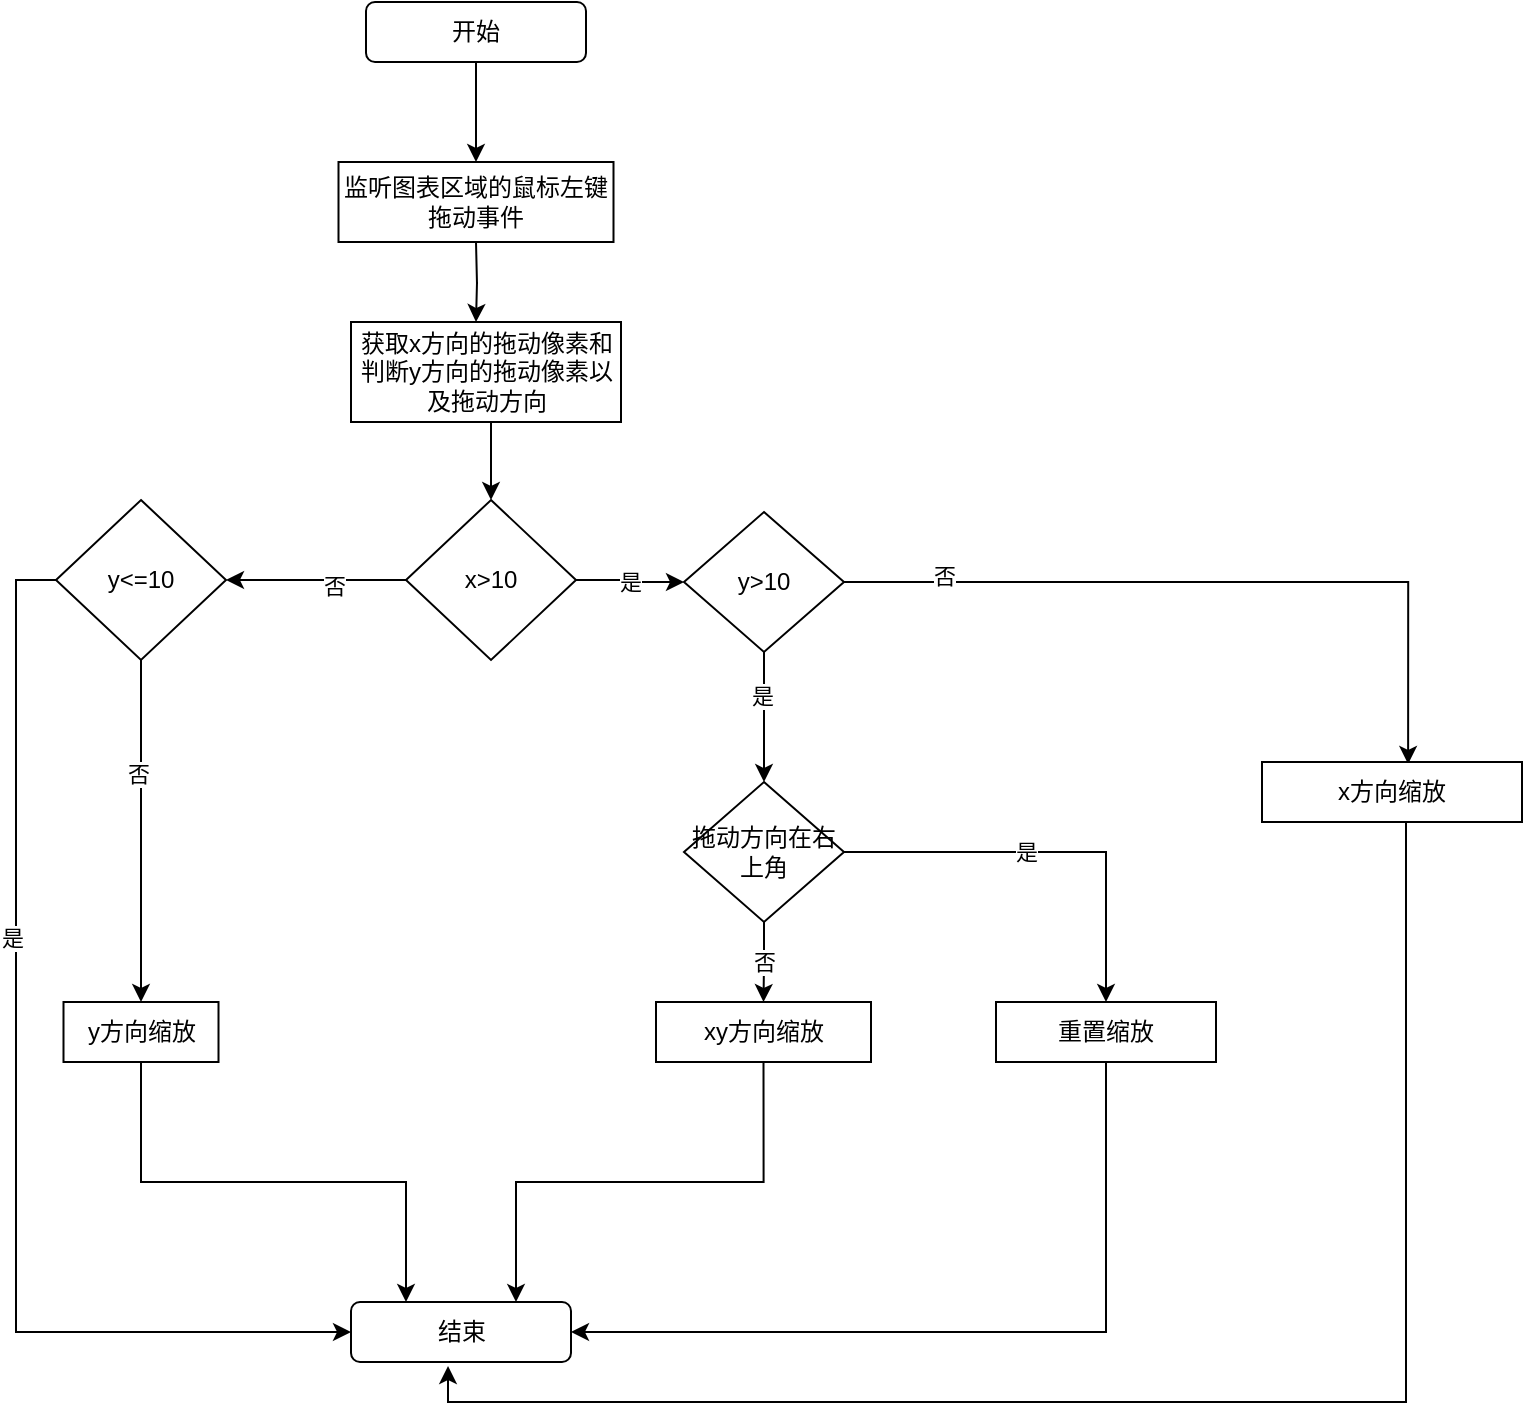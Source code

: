 <mxfile version="14.8.1" type="github">
  <diagram id="C5RBs43oDa-KdzZeNtuy" name="Page-1">
    <mxGraphModel dx="1025" dy="769" grid="1" gridSize="10" guides="1" tooltips="1" connect="1" arrows="1" fold="1" page="1" pageScale="1" pageWidth="827" pageHeight="1169" math="0" shadow="0">
      <root>
        <mxCell id="WIyWlLk6GJQsqaUBKTNV-0" />
        <mxCell id="WIyWlLk6GJQsqaUBKTNV-1" parent="WIyWlLk6GJQsqaUBKTNV-0" />
        <mxCell id="9f9BsHkCl7WKuh_PWg6J-3" style="edgeStyle=orthogonalEdgeStyle;rounded=0;orthogonalLoop=1;jettySize=auto;html=1;exitX=0.5;exitY=1;exitDx=0;exitDy=0;entryX=0.5;entryY=0;entryDx=0;entryDy=0;" edge="1" parent="WIyWlLk6GJQsqaUBKTNV-1">
          <mxGeometry relative="1" as="geometry">
            <mxPoint x="270" y="130" as="sourcePoint" />
            <mxPoint x="270" y="170" as="targetPoint" />
          </mxGeometry>
        </mxCell>
        <mxCell id="9f9BsHkCl7WKuh_PWg6J-1" value="结束" style="rounded=1;whiteSpace=wrap;html=1;" vertex="1" parent="WIyWlLk6GJQsqaUBKTNV-1">
          <mxGeometry x="207.5" y="660" width="110" height="30" as="geometry" />
        </mxCell>
        <mxCell id="9f9BsHkCl7WKuh_PWg6J-6" style="edgeStyle=orthogonalEdgeStyle;rounded=0;orthogonalLoop=1;jettySize=auto;html=1;exitX=0.5;exitY=1;exitDx=0;exitDy=0;entryX=0.5;entryY=0;entryDx=0;entryDy=0;" edge="1" parent="WIyWlLk6GJQsqaUBKTNV-1" source="9f9BsHkCl7WKuh_PWg6J-4" target="9f9BsHkCl7WKuh_PWg6J-5">
          <mxGeometry relative="1" as="geometry" />
        </mxCell>
        <mxCell id="9f9BsHkCl7WKuh_PWg6J-4" value="&lt;span&gt;获取x方向的拖动像素和判断y方向的拖动像素以及拖动方向&lt;/span&gt;" style="rounded=0;whiteSpace=wrap;html=1;" vertex="1" parent="WIyWlLk6GJQsqaUBKTNV-1">
          <mxGeometry x="207.5" y="170" width="135" height="50" as="geometry" />
        </mxCell>
        <mxCell id="9f9BsHkCl7WKuh_PWg6J-10" value="是" style="edgeStyle=orthogonalEdgeStyle;rounded=0;orthogonalLoop=1;jettySize=auto;html=1;" edge="1" parent="WIyWlLk6GJQsqaUBKTNV-1" source="9f9BsHkCl7WKuh_PWg6J-5" target="9f9BsHkCl7WKuh_PWg6J-9">
          <mxGeometry relative="1" as="geometry" />
        </mxCell>
        <mxCell id="9f9BsHkCl7WKuh_PWg6J-18" style="edgeStyle=orthogonalEdgeStyle;rounded=0;orthogonalLoop=1;jettySize=auto;html=1;exitX=0;exitY=0.5;exitDx=0;exitDy=0;" edge="1" parent="WIyWlLk6GJQsqaUBKTNV-1" source="9f9BsHkCl7WKuh_PWg6J-5" target="9f9BsHkCl7WKuh_PWg6J-17">
          <mxGeometry relative="1" as="geometry" />
        </mxCell>
        <mxCell id="9f9BsHkCl7WKuh_PWg6J-19" value="否" style="edgeLabel;html=1;align=center;verticalAlign=middle;resizable=0;points=[];" vertex="1" connectable="0" parent="9f9BsHkCl7WKuh_PWg6J-18">
          <mxGeometry x="-0.2" y="3" relative="1" as="geometry">
            <mxPoint as="offset" />
          </mxGeometry>
        </mxCell>
        <mxCell id="9f9BsHkCl7WKuh_PWg6J-5" value="x&amp;gt;10" style="rhombus;whiteSpace=wrap;html=1;" vertex="1" parent="WIyWlLk6GJQsqaUBKTNV-1">
          <mxGeometry x="235" y="259" width="85" height="80" as="geometry" />
        </mxCell>
        <mxCell id="9f9BsHkCl7WKuh_PWg6J-12" style="edgeStyle=orthogonalEdgeStyle;rounded=0;orthogonalLoop=1;jettySize=auto;html=1;exitX=0.5;exitY=1;exitDx=0;exitDy=0;entryX=0.5;entryY=0;entryDx=0;entryDy=0;" edge="1" parent="WIyWlLk6GJQsqaUBKTNV-1" source="9f9BsHkCl7WKuh_PWg6J-9">
          <mxGeometry relative="1" as="geometry">
            <mxPoint x="414" y="400" as="targetPoint" />
          </mxGeometry>
        </mxCell>
        <mxCell id="9f9BsHkCl7WKuh_PWg6J-13" value="是" style="edgeLabel;html=1;align=center;verticalAlign=middle;resizable=0;points=[];" vertex="1" connectable="0" parent="9f9BsHkCl7WKuh_PWg6J-12">
          <mxGeometry x="-0.343" y="-1" relative="1" as="geometry">
            <mxPoint as="offset" />
          </mxGeometry>
        </mxCell>
        <mxCell id="9f9BsHkCl7WKuh_PWg6J-15" style="edgeStyle=orthogonalEdgeStyle;rounded=0;orthogonalLoop=1;jettySize=auto;html=1;exitX=1;exitY=0.5;exitDx=0;exitDy=0;entryX=0.562;entryY=0.033;entryDx=0;entryDy=0;entryPerimeter=0;" edge="1" parent="WIyWlLk6GJQsqaUBKTNV-1" source="9f9BsHkCl7WKuh_PWg6J-9" target="9f9BsHkCl7WKuh_PWg6J-14">
          <mxGeometry relative="1" as="geometry">
            <mxPoint x="735" y="510" as="targetPoint" />
          </mxGeometry>
        </mxCell>
        <mxCell id="9f9BsHkCl7WKuh_PWg6J-16" value="否" style="edgeLabel;html=1;align=center;verticalAlign=middle;resizable=0;points=[];" vertex="1" connectable="0" parent="9f9BsHkCl7WKuh_PWg6J-15">
          <mxGeometry x="-0.732" y="3" relative="1" as="geometry">
            <mxPoint as="offset" />
          </mxGeometry>
        </mxCell>
        <mxCell id="9f9BsHkCl7WKuh_PWg6J-9" value="y&amp;gt;10" style="rhombus;whiteSpace=wrap;html=1;" vertex="1" parent="WIyWlLk6GJQsqaUBKTNV-1">
          <mxGeometry x="374" y="265" width="80" height="70" as="geometry" />
        </mxCell>
        <mxCell id="9f9BsHkCl7WKuh_PWg6J-41" style="edgeStyle=orthogonalEdgeStyle;rounded=0;orthogonalLoop=1;jettySize=auto;html=1;exitX=0.5;exitY=1;exitDx=0;exitDy=0;entryX=0.441;entryY=1.067;entryDx=0;entryDy=0;entryPerimeter=0;" edge="1" parent="WIyWlLk6GJQsqaUBKTNV-1" source="9f9BsHkCl7WKuh_PWg6J-14" target="9f9BsHkCl7WKuh_PWg6J-1">
          <mxGeometry relative="1" as="geometry">
            <mxPoint x="320" y="750" as="targetPoint" />
            <mxPoint x="735" y="540" as="sourcePoint" />
            <Array as="points">
              <mxPoint x="735" y="420" />
              <mxPoint x="735" y="710" />
              <mxPoint x="256" y="710" />
            </Array>
          </mxGeometry>
        </mxCell>
        <mxCell id="9f9BsHkCl7WKuh_PWg6J-14" value="x方向缩放" style="rounded=0;whiteSpace=wrap;html=1;" vertex="1" parent="WIyWlLk6GJQsqaUBKTNV-1">
          <mxGeometry x="663" y="390" width="130" height="30" as="geometry" />
        </mxCell>
        <mxCell id="9f9BsHkCl7WKuh_PWg6J-21" style="edgeStyle=orthogonalEdgeStyle;rounded=0;orthogonalLoop=1;jettySize=auto;html=1;exitX=0;exitY=0.5;exitDx=0;exitDy=0;entryX=0;entryY=0.5;entryDx=0;entryDy=0;" edge="1" parent="WIyWlLk6GJQsqaUBKTNV-1" source="9f9BsHkCl7WKuh_PWg6J-17" target="9f9BsHkCl7WKuh_PWg6J-1">
          <mxGeometry relative="1" as="geometry" />
        </mxCell>
        <mxCell id="9f9BsHkCl7WKuh_PWg6J-22" value="是" style="edgeLabel;html=1;align=center;verticalAlign=middle;resizable=0;points=[];" vertex="1" connectable="0" parent="9f9BsHkCl7WKuh_PWg6J-21">
          <mxGeometry x="-0.294" y="-2" relative="1" as="geometry">
            <mxPoint as="offset" />
          </mxGeometry>
        </mxCell>
        <mxCell id="9f9BsHkCl7WKuh_PWg6J-28" style="edgeStyle=orthogonalEdgeStyle;rounded=0;orthogonalLoop=1;jettySize=auto;html=1;exitX=0.5;exitY=1;exitDx=0;exitDy=0;entryX=0.5;entryY=0;entryDx=0;entryDy=0;" edge="1" parent="WIyWlLk6GJQsqaUBKTNV-1" source="9f9BsHkCl7WKuh_PWg6J-17" target="9f9BsHkCl7WKuh_PWg6J-25">
          <mxGeometry relative="1" as="geometry" />
        </mxCell>
        <mxCell id="9f9BsHkCl7WKuh_PWg6J-29" value="否" style="edgeLabel;html=1;align=center;verticalAlign=middle;resizable=0;points=[];" vertex="1" connectable="0" parent="9f9BsHkCl7WKuh_PWg6J-28">
          <mxGeometry x="-0.333" y="-2" relative="1" as="geometry">
            <mxPoint as="offset" />
          </mxGeometry>
        </mxCell>
        <mxCell id="9f9BsHkCl7WKuh_PWg6J-17" value="y&amp;lt;=10" style="rhombus;whiteSpace=wrap;html=1;" vertex="1" parent="WIyWlLk6GJQsqaUBKTNV-1">
          <mxGeometry x="60" y="259" width="85" height="80" as="geometry" />
        </mxCell>
        <mxCell id="9f9BsHkCl7WKuh_PWg6J-38" style="edgeStyle=orthogonalEdgeStyle;rounded=0;orthogonalLoop=1;jettySize=auto;html=1;exitX=0.5;exitY=1;exitDx=0;exitDy=0;entryX=0.25;entryY=0;entryDx=0;entryDy=0;" edge="1" parent="WIyWlLk6GJQsqaUBKTNV-1" source="9f9BsHkCl7WKuh_PWg6J-25" target="9f9BsHkCl7WKuh_PWg6J-1">
          <mxGeometry relative="1" as="geometry" />
        </mxCell>
        <mxCell id="9f9BsHkCl7WKuh_PWg6J-25" value="&lt;span&gt;y方向缩放&lt;/span&gt;" style="rounded=0;whiteSpace=wrap;html=1;" vertex="1" parent="WIyWlLk6GJQsqaUBKTNV-1">
          <mxGeometry x="63.75" y="510" width="77.5" height="30" as="geometry" />
        </mxCell>
        <mxCell id="9f9BsHkCl7WKuh_PWg6J-39" style="edgeStyle=orthogonalEdgeStyle;rounded=0;orthogonalLoop=1;jettySize=auto;html=1;exitX=0.5;exitY=1;exitDx=0;exitDy=0;entryX=0.75;entryY=0;entryDx=0;entryDy=0;" edge="1" parent="WIyWlLk6GJQsqaUBKTNV-1" source="9f9BsHkCl7WKuh_PWg6J-30" target="9f9BsHkCl7WKuh_PWg6J-1">
          <mxGeometry relative="1" as="geometry" />
        </mxCell>
        <mxCell id="9f9BsHkCl7WKuh_PWg6J-30" value="&lt;span&gt;xy方向缩放&lt;/span&gt;" style="rounded=0;whiteSpace=wrap;html=1;" vertex="1" parent="WIyWlLk6GJQsqaUBKTNV-1">
          <mxGeometry x="360" y="510" width="107.5" height="30" as="geometry" />
        </mxCell>
        <mxCell id="9f9BsHkCl7WKuh_PWg6J-32" style="edgeStyle=orthogonalEdgeStyle;rounded=0;orthogonalLoop=1;jettySize=auto;html=1;exitX=1;exitY=0.5;exitDx=0;exitDy=0;entryX=0.5;entryY=0;entryDx=0;entryDy=0;" edge="1" parent="WIyWlLk6GJQsqaUBKTNV-1" source="9f9BsHkCl7WKuh_PWg6J-31" target="9f9BsHkCl7WKuh_PWg6J-33">
          <mxGeometry relative="1" as="geometry">
            <mxPoint x="610" y="435" as="targetPoint" />
          </mxGeometry>
        </mxCell>
        <mxCell id="9f9BsHkCl7WKuh_PWg6J-37" value="是" style="edgeLabel;html=1;align=center;verticalAlign=middle;resizable=0;points=[];" vertex="1" connectable="0" parent="9f9BsHkCl7WKuh_PWg6J-32">
          <mxGeometry x="-0.121" relative="1" as="geometry">
            <mxPoint as="offset" />
          </mxGeometry>
        </mxCell>
        <mxCell id="9f9BsHkCl7WKuh_PWg6J-36" value="否" style="edgeStyle=orthogonalEdgeStyle;rounded=0;orthogonalLoop=1;jettySize=auto;html=1;exitX=0.5;exitY=1;exitDx=0;exitDy=0;" edge="1" parent="WIyWlLk6GJQsqaUBKTNV-1" source="9f9BsHkCl7WKuh_PWg6J-31" target="9f9BsHkCl7WKuh_PWg6J-30">
          <mxGeometry relative="1" as="geometry" />
        </mxCell>
        <mxCell id="9f9BsHkCl7WKuh_PWg6J-31" value="拖动方向在右上角" style="rhombus;whiteSpace=wrap;html=1;" vertex="1" parent="WIyWlLk6GJQsqaUBKTNV-1">
          <mxGeometry x="374" y="400" width="80" height="70" as="geometry" />
        </mxCell>
        <mxCell id="9f9BsHkCl7WKuh_PWg6J-40" style="edgeStyle=orthogonalEdgeStyle;rounded=0;orthogonalLoop=1;jettySize=auto;html=1;exitX=0.5;exitY=1;exitDx=0;exitDy=0;entryX=1;entryY=0.5;entryDx=0;entryDy=0;" edge="1" parent="WIyWlLk6GJQsqaUBKTNV-1" source="9f9BsHkCl7WKuh_PWg6J-33" target="9f9BsHkCl7WKuh_PWg6J-1">
          <mxGeometry relative="1" as="geometry" />
        </mxCell>
        <mxCell id="9f9BsHkCl7WKuh_PWg6J-33" value="重置缩放" style="rounded=0;whiteSpace=wrap;html=1;" vertex="1" parent="WIyWlLk6GJQsqaUBKTNV-1">
          <mxGeometry x="530" y="510" width="110" height="30" as="geometry" />
        </mxCell>
        <mxCell id="9f9BsHkCl7WKuh_PWg6J-44" style="edgeStyle=orthogonalEdgeStyle;rounded=0;orthogonalLoop=1;jettySize=auto;html=1;exitX=0.5;exitY=1;exitDx=0;exitDy=0;entryX=0.5;entryY=0;entryDx=0;entryDy=0;" edge="1" parent="WIyWlLk6GJQsqaUBKTNV-1" source="9f9BsHkCl7WKuh_PWg6J-42" target="9f9BsHkCl7WKuh_PWg6J-43">
          <mxGeometry relative="1" as="geometry" />
        </mxCell>
        <mxCell id="9f9BsHkCl7WKuh_PWg6J-42" value="开始" style="rounded=1;whiteSpace=wrap;html=1;" vertex="1" parent="WIyWlLk6GJQsqaUBKTNV-1">
          <mxGeometry x="215" y="10" width="110" height="30" as="geometry" />
        </mxCell>
        <mxCell id="9f9BsHkCl7WKuh_PWg6J-43" value="&lt;span&gt;监听图表区域的鼠标左键拖动事件&lt;/span&gt;" style="rounded=0;whiteSpace=wrap;html=1;" vertex="1" parent="WIyWlLk6GJQsqaUBKTNV-1">
          <mxGeometry x="201.25" y="90" width="137.5" height="40" as="geometry" />
        </mxCell>
      </root>
    </mxGraphModel>
  </diagram>
</mxfile>

